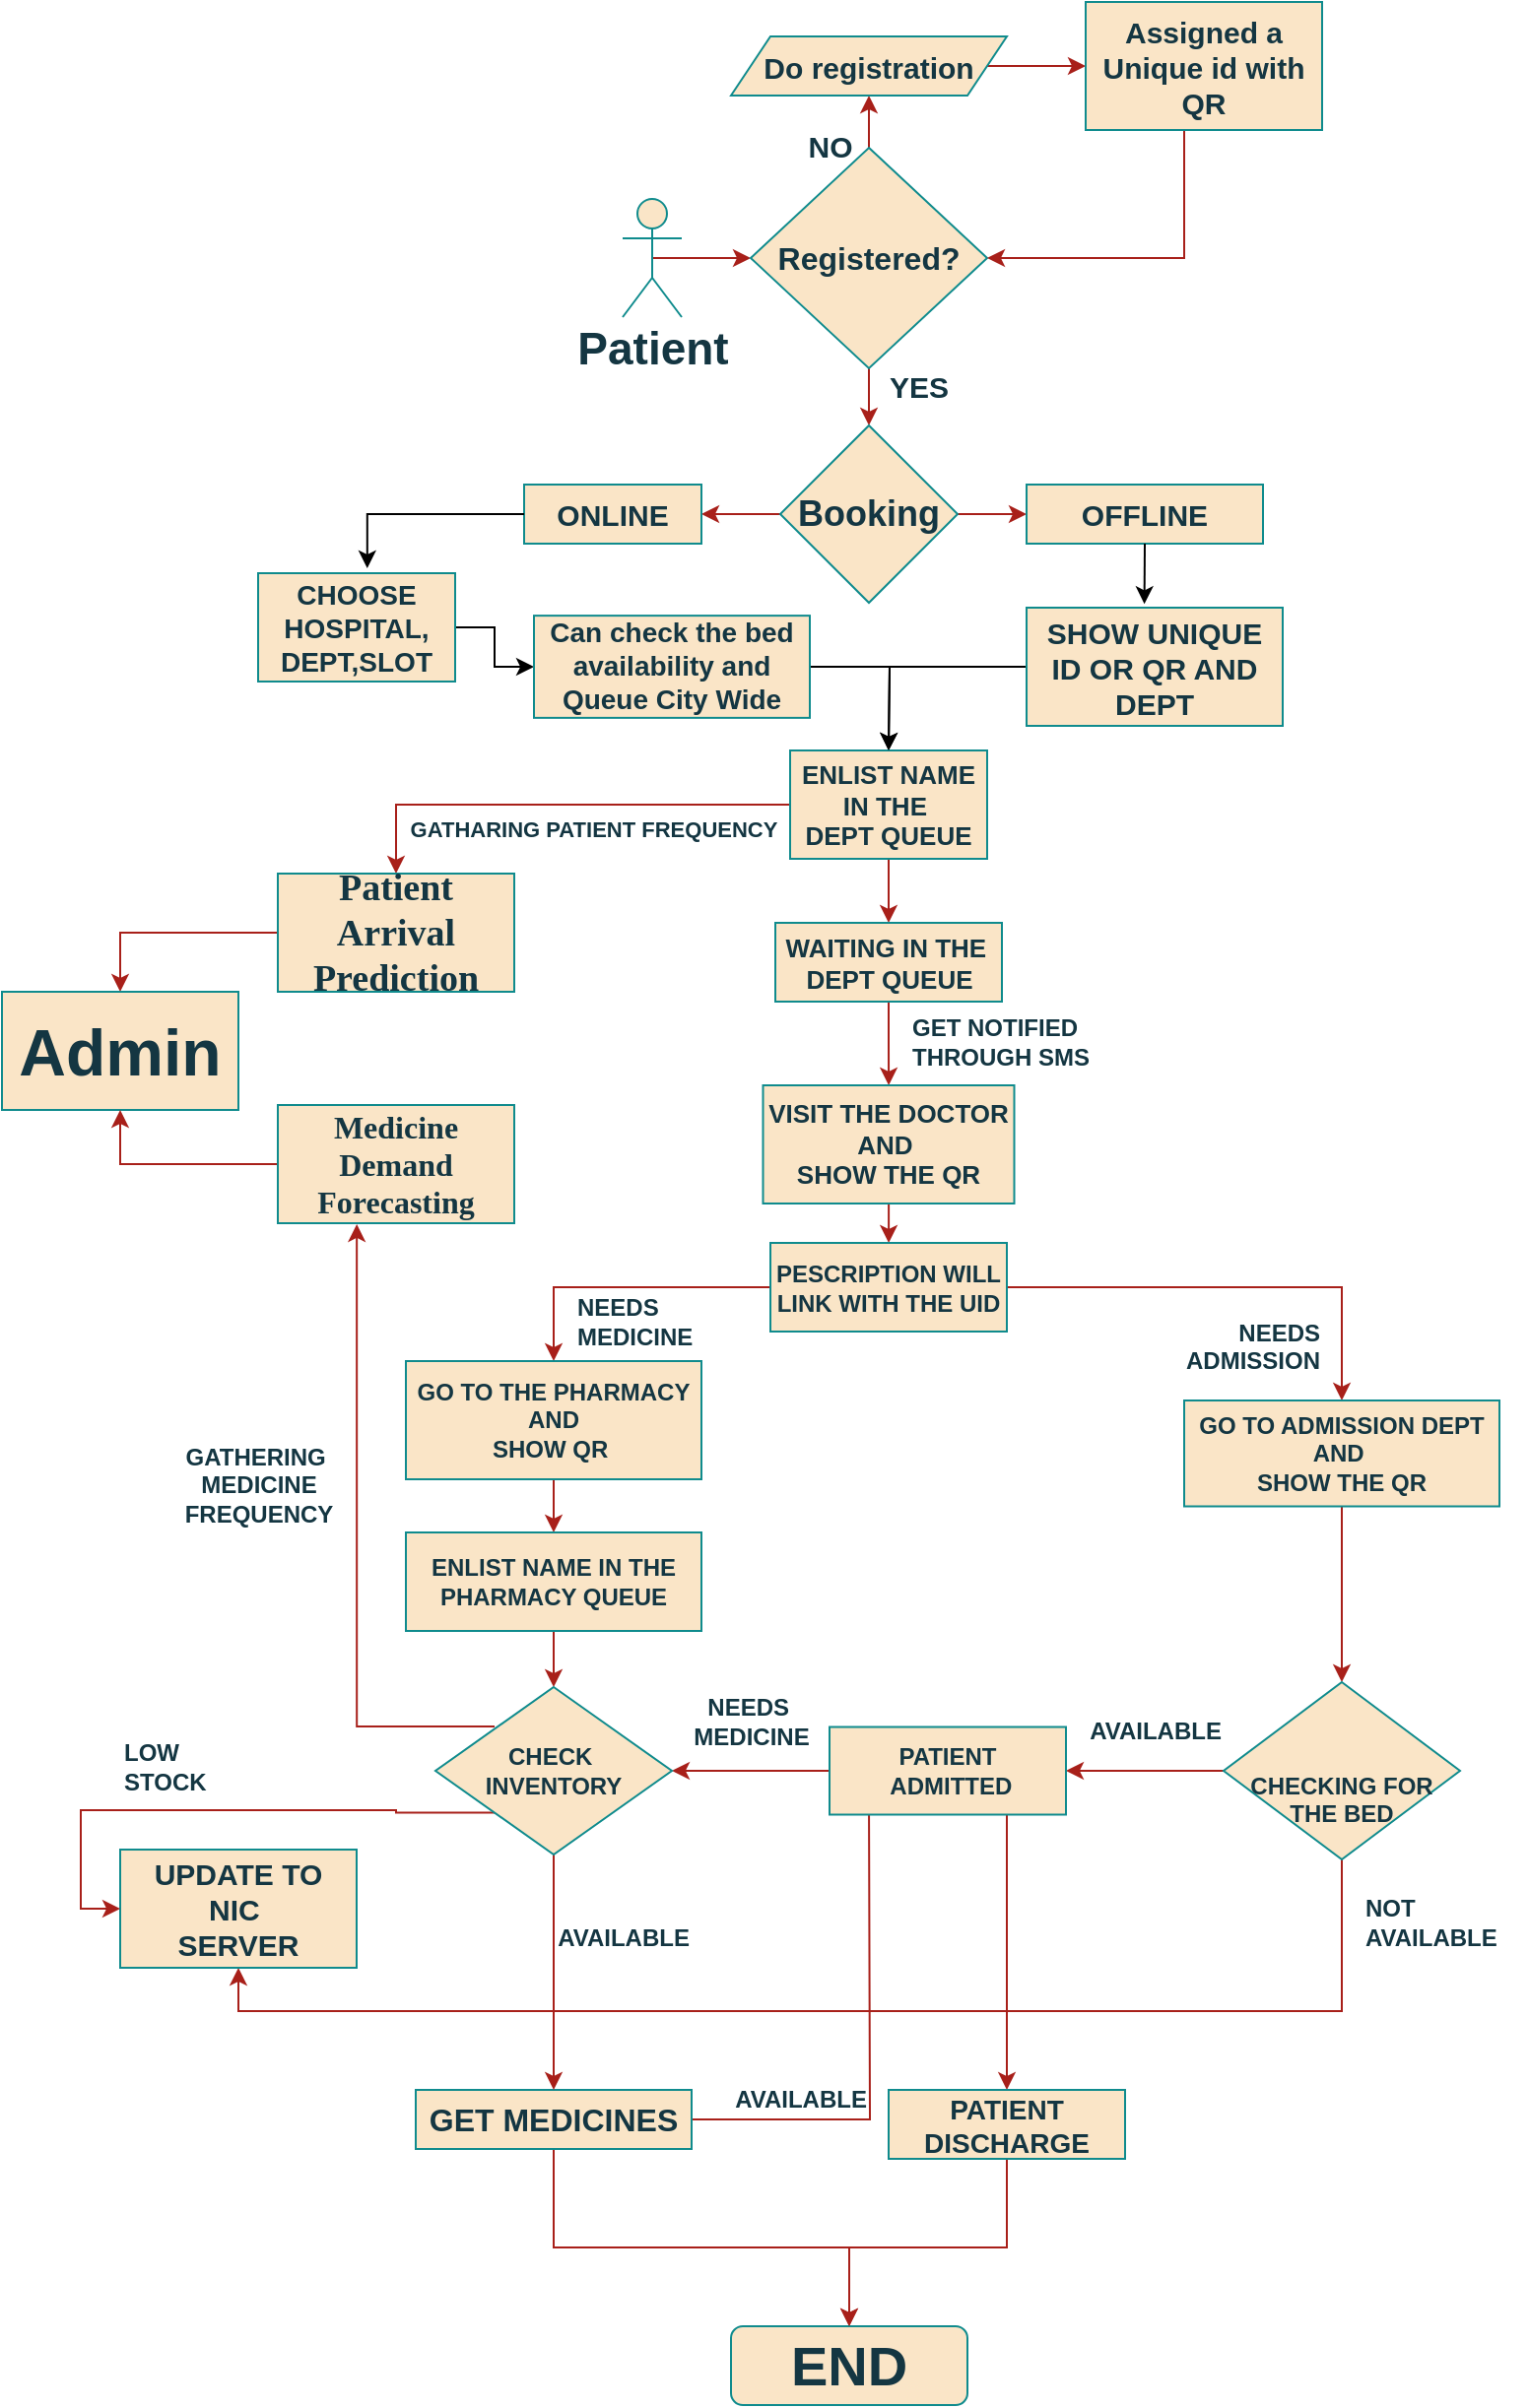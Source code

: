 <mxfile version="24.7.12">
  <diagram id="C5RBs43oDa-KdzZeNtuy" name="Page-1">
    <mxGraphModel dx="3583" dy="1491" grid="1" gridSize="12" guides="1" tooltips="1" connect="1" arrows="1" fold="1" page="1" pageScale="1" pageWidth="583" pageHeight="827" math="0" shadow="0">
      <root>
        <mxCell id="WIyWlLk6GJQsqaUBKTNV-0" />
        <mxCell id="WIyWlLk6GJQsqaUBKTNV-1" parent="WIyWlLk6GJQsqaUBKTNV-0" />
        <mxCell id="XhwqadWrKfWZdFmPDG82-97" style="edgeStyle=orthogonalEdgeStyle;rounded=0;orthogonalLoop=1;jettySize=auto;html=1;exitX=0.5;exitY=0.5;exitDx=0;exitDy=0;exitPerimeter=0;entryX=0;entryY=0.5;entryDx=0;entryDy=0;labelBackgroundColor=none;strokeColor=#A8201A;fontColor=default;fontStyle=1;fontSize=15;verticalAlign=middle;labelBorderColor=none;" parent="WIyWlLk6GJQsqaUBKTNV-1" source="XhwqadWrKfWZdFmPDG82-0" target="XhwqadWrKfWZdFmPDG82-1" edge="1">
          <mxGeometry relative="1" as="geometry" />
        </mxCell>
        <mxCell id="XhwqadWrKfWZdFmPDG82-0" value="&lt;font style=&quot;font-size: 23px;&quot;&gt;Patient&lt;/font&gt;&lt;div style=&quot;font-size: 23px;&quot;&gt;&lt;br style=&quot;&quot;&gt;&lt;/div&gt;" style="shape=umlActor;verticalLabelPosition=bottom;verticalAlign=middle;html=1;outlineConnect=0;labelBackgroundColor=none;fillColor=#FAE5C7;strokeColor=#0F8B8D;fontColor=#143642;fontStyle=1;fontSize=15;labelBorderColor=none;" parent="WIyWlLk6GJQsqaUBKTNV-1" vertex="1">
          <mxGeometry x="275" y="100" width="30" height="60" as="geometry" />
        </mxCell>
        <mxCell id="XhwqadWrKfWZdFmPDG82-4" value="" style="edgeStyle=orthogonalEdgeStyle;rounded=0;orthogonalLoop=1;jettySize=auto;html=1;labelBackgroundColor=none;strokeColor=#A8201A;fontColor=default;fontStyle=1;fontSize=15;verticalAlign=middle;labelBorderColor=none;" parent="WIyWlLk6GJQsqaUBKTNV-1" source="XhwqadWrKfWZdFmPDG82-1" target="XhwqadWrKfWZdFmPDG82-3" edge="1">
          <mxGeometry relative="1" as="geometry" />
        </mxCell>
        <mxCell id="XhwqadWrKfWZdFmPDG82-13" value="" style="edgeStyle=orthogonalEdgeStyle;rounded=0;orthogonalLoop=1;jettySize=auto;html=1;labelBackgroundColor=none;strokeColor=#A8201A;fontColor=default;fontStyle=1;fontSize=15;verticalAlign=middle;labelBorderColor=none;" parent="WIyWlLk6GJQsqaUBKTNV-1" source="XhwqadWrKfWZdFmPDG82-1" target="XhwqadWrKfWZdFmPDG82-12" edge="1">
          <mxGeometry relative="1" as="geometry" />
        </mxCell>
        <mxCell id="XhwqadWrKfWZdFmPDG82-1" value="&lt;div style=&quot;font-size: 16px;&quot;&gt;&lt;span style=&quot;background-color: initial;&quot;&gt;Registered?&lt;/span&gt;&lt;br&gt;&lt;/div&gt;" style="rhombus;whiteSpace=wrap;html=1;verticalAlign=middle;labelBackgroundColor=none;fillColor=#FAE5C7;strokeColor=#0F8B8D;fontColor=#143642;fontStyle=1;fontSize=16;labelBorderColor=none;" parent="WIyWlLk6GJQsqaUBKTNV-1" vertex="1">
          <mxGeometry x="340" y="74" width="120" height="112" as="geometry" />
        </mxCell>
        <mxCell id="XhwqadWrKfWZdFmPDG82-7" value="" style="edgeStyle=orthogonalEdgeStyle;rounded=0;orthogonalLoop=1;jettySize=auto;html=1;labelBackgroundColor=none;strokeColor=#A8201A;fontColor=default;fontStyle=1;fontSize=15;verticalAlign=middle;labelBorderColor=none;" parent="WIyWlLk6GJQsqaUBKTNV-1" source="XhwqadWrKfWZdFmPDG82-3" target="XhwqadWrKfWZdFmPDG82-6" edge="1">
          <mxGeometry relative="1" as="geometry" />
        </mxCell>
        <mxCell id="XhwqadWrKfWZdFmPDG82-3" value="&lt;font style=&quot;font-size: 15px;&quot;&gt;Do registration&lt;/font&gt;" style="shape=parallelogram;perimeter=parallelogramPerimeter;whiteSpace=wrap;html=1;fixedSize=1;verticalAlign=middle;labelBackgroundColor=none;fillColor=#FAE5C7;strokeColor=#0F8B8D;fontColor=#143642;fontStyle=1;fontSize=15;labelBorderColor=none;" parent="WIyWlLk6GJQsqaUBKTNV-1" vertex="1">
          <mxGeometry x="330" y="17.5" width="140" height="30" as="geometry" />
        </mxCell>
        <mxCell id="XhwqadWrKfWZdFmPDG82-8" style="edgeStyle=orthogonalEdgeStyle;rounded=0;orthogonalLoop=1;jettySize=auto;html=1;entryX=1;entryY=0.5;entryDx=0;entryDy=0;labelBackgroundColor=none;strokeColor=#A8201A;fontColor=default;fontStyle=1;fontSize=15;verticalAlign=middle;labelBorderColor=none;" parent="WIyWlLk6GJQsqaUBKTNV-1" source="XhwqadWrKfWZdFmPDG82-6" target="XhwqadWrKfWZdFmPDG82-1" edge="1">
          <mxGeometry relative="1" as="geometry">
            <Array as="points">
              <mxPoint x="560" y="130" />
            </Array>
          </mxGeometry>
        </mxCell>
        <mxCell id="XhwqadWrKfWZdFmPDG82-6" value="Assigned a Unique id with QR" style="whiteSpace=wrap;html=1;verticalAlign=middle;labelBackgroundColor=none;fillColor=#FAE5C7;strokeColor=#0F8B8D;fontColor=#143642;fontStyle=1;fontSize=15;labelBorderColor=none;" parent="WIyWlLk6GJQsqaUBKTNV-1" vertex="1">
          <mxGeometry x="510" width="120" height="65" as="geometry" />
        </mxCell>
        <mxCell id="XhwqadWrKfWZdFmPDG82-19" value="" style="edgeStyle=orthogonalEdgeStyle;rounded=0;orthogonalLoop=1;jettySize=auto;html=1;labelBackgroundColor=none;strokeColor=#A8201A;fontColor=default;fontStyle=1;fontSize=15;verticalAlign=middle;labelBorderColor=none;" parent="WIyWlLk6GJQsqaUBKTNV-1" source="XhwqadWrKfWZdFmPDG82-12" target="XhwqadWrKfWZdFmPDG82-18" edge="1">
          <mxGeometry relative="1" as="geometry" />
        </mxCell>
        <mxCell id="XhwqadWrKfWZdFmPDG82-21" value="" style="edgeStyle=orthogonalEdgeStyle;rounded=0;orthogonalLoop=1;jettySize=auto;html=1;labelBackgroundColor=none;strokeColor=#A8201A;fontColor=default;fontStyle=1;fontSize=15;verticalAlign=middle;labelBorderColor=none;" parent="WIyWlLk6GJQsqaUBKTNV-1" source="XhwqadWrKfWZdFmPDG82-12" target="XhwqadWrKfWZdFmPDG82-20" edge="1">
          <mxGeometry relative="1" as="geometry" />
        </mxCell>
        <mxCell id="XhwqadWrKfWZdFmPDG82-12" value="&lt;div style=&quot;&quot;&gt;&lt;span style=&quot;background-color: initial;&quot;&gt;&lt;font style=&quot;font-size: 18px;&quot;&gt;Booking&lt;/font&gt;&lt;/span&gt;&lt;br&gt;&lt;/div&gt;" style="rhombus;whiteSpace=wrap;html=1;verticalAlign=middle;labelBackgroundColor=none;fillColor=#FAE5C7;strokeColor=#0F8B8D;fontColor=#143642;fontStyle=1;fontSize=14;labelBorderColor=none;" parent="WIyWlLk6GJQsqaUBKTNV-1" vertex="1">
          <mxGeometry x="355" y="215" width="90" height="90" as="geometry" />
        </mxCell>
        <mxCell id="XhwqadWrKfWZdFmPDG82-15" value="NO" style="text;html=1;align=center;verticalAlign=middle;resizable=0;points=[];autosize=1;strokeColor=none;fillColor=none;labelBackgroundColor=none;fontColor=#143642;fontStyle=1;fontSize=15;labelBorderColor=none;" parent="WIyWlLk6GJQsqaUBKTNV-1" vertex="1">
          <mxGeometry x="356" y="55" width="48" height="36" as="geometry" />
        </mxCell>
        <mxCell id="XhwqadWrKfWZdFmPDG82-17" value="YES" style="text;html=1;align=center;verticalAlign=middle;resizable=0;points=[];autosize=1;strokeColor=none;fillColor=none;labelBackgroundColor=none;fontColor=#143642;fontStyle=1;fontSize=15;labelBorderColor=none;" parent="WIyWlLk6GJQsqaUBKTNV-1" vertex="1">
          <mxGeometry x="395" y="177" width="60" height="36" as="geometry" />
        </mxCell>
        <mxCell id="XhwqadWrKfWZdFmPDG82-18" value="ONLINE" style="whiteSpace=wrap;html=1;verticalAlign=middle;labelBackgroundColor=none;fillColor=#FAE5C7;strokeColor=#0F8B8D;fontColor=#143642;fontStyle=1;fontSize=15;labelBorderColor=none;" parent="WIyWlLk6GJQsqaUBKTNV-1" vertex="1">
          <mxGeometry x="225" y="245" width="90" height="30" as="geometry" />
        </mxCell>
        <mxCell id="XhwqadWrKfWZdFmPDG82-20" value="OFFLINE" style="whiteSpace=wrap;html=1;verticalAlign=middle;labelBackgroundColor=none;fillColor=#FAE5C7;strokeColor=#0F8B8D;fontColor=#143642;fontStyle=1;fontSize=15;labelBorderColor=none;" parent="WIyWlLk6GJQsqaUBKTNV-1" vertex="1">
          <mxGeometry x="480" y="245" width="120" height="30" as="geometry" />
        </mxCell>
        <mxCell id="FFGwIipXQhgOczDUmjJV-4" value="" style="edgeStyle=orthogonalEdgeStyle;rounded=0;orthogonalLoop=1;jettySize=auto;html=1;fontStyle=1;verticalAlign=middle;labelBorderColor=none;" edge="1" parent="WIyWlLk6GJQsqaUBKTNV-1" source="XhwqadWrKfWZdFmPDG82-30" target="FFGwIipXQhgOczDUmjJV-3">
          <mxGeometry relative="1" as="geometry" />
        </mxCell>
        <mxCell id="XhwqadWrKfWZdFmPDG82-30" value="CHOOSE HOSPITAL, DEPT,SLOT" style="whiteSpace=wrap;html=1;verticalAlign=middle;labelBackgroundColor=none;fillColor=#FAE5C7;strokeColor=#0F8B8D;fontColor=#143642;fontStyle=1;fontSize=14;labelBorderColor=none;" parent="WIyWlLk6GJQsqaUBKTNV-1" vertex="1">
          <mxGeometry x="90" y="290" width="100" height="55" as="geometry" />
        </mxCell>
        <mxCell id="FFGwIipXQhgOczDUmjJV-0" style="edgeStyle=orthogonalEdgeStyle;rounded=0;orthogonalLoop=1;jettySize=auto;html=1;exitX=0;exitY=0.5;exitDx=0;exitDy=0;fontStyle=1;verticalAlign=middle;labelBorderColor=none;" edge="1" parent="WIyWlLk6GJQsqaUBKTNV-1" source="XhwqadWrKfWZdFmPDG82-32">
          <mxGeometry relative="1" as="geometry">
            <mxPoint x="410.0" y="380" as="targetPoint" />
          </mxGeometry>
        </mxCell>
        <mxCell id="XhwqadWrKfWZdFmPDG82-32" value="&lt;span&gt;&lt;font style=&quot;font-size: 15px;&quot;&gt;SHOW UNIQUE ID OR QR AND DEPT&lt;/font&gt;&lt;/span&gt;" style="whiteSpace=wrap;html=1;verticalAlign=middle;labelBackgroundColor=none;fillColor=#FAE5C7;strokeColor=#0F8B8D;fontColor=#143642;fontStyle=1;labelBorderColor=none;" parent="WIyWlLk6GJQsqaUBKTNV-1" vertex="1">
          <mxGeometry x="480" y="307.5" width="130" height="60" as="geometry" />
        </mxCell>
        <mxCell id="XhwqadWrKfWZdFmPDG82-42" value="" style="edgeStyle=orthogonalEdgeStyle;rounded=0;orthogonalLoop=1;jettySize=auto;html=1;labelBackgroundColor=none;strokeColor=#A8201A;fontColor=default;fontStyle=1;verticalAlign=middle;labelBorderColor=none;" parent="WIyWlLk6GJQsqaUBKTNV-1" source="XhwqadWrKfWZdFmPDG82-37" target="XhwqadWrKfWZdFmPDG82-41" edge="1">
          <mxGeometry relative="1" as="geometry" />
        </mxCell>
        <mxCell id="XhwqadWrKfWZdFmPDG82-90" style="edgeStyle=orthogonalEdgeStyle;rounded=0;orthogonalLoop=1;jettySize=auto;html=1;exitX=0;exitY=0.5;exitDx=0;exitDy=0;entryX=0.5;entryY=0;entryDx=0;entryDy=0;labelBackgroundColor=none;strokeColor=#A8201A;fontColor=default;fontStyle=1;verticalAlign=middle;labelBorderColor=none;" parent="WIyWlLk6GJQsqaUBKTNV-1" source="XhwqadWrKfWZdFmPDG82-37" target="XhwqadWrKfWZdFmPDG82-89" edge="1">
          <mxGeometry relative="1" as="geometry" />
        </mxCell>
        <mxCell id="XhwqadWrKfWZdFmPDG82-37" value="ENLIST NAME&lt;div style=&quot;font-size: 13px;&quot;&gt;IN THE&amp;nbsp;&lt;/div&gt;&lt;div style=&quot;font-size: 13px;&quot;&gt;DEPT QUEUE&lt;/div&gt;" style="whiteSpace=wrap;html=1;verticalAlign=middle;labelBackgroundColor=none;fillColor=#FAE5C7;strokeColor=#0F8B8D;fontColor=#143642;fontStyle=1;fontSize=13;labelBorderColor=none;" parent="WIyWlLk6GJQsqaUBKTNV-1" vertex="1">
          <mxGeometry x="360" y="380" width="100" height="55" as="geometry" />
        </mxCell>
        <mxCell id="XhwqadWrKfWZdFmPDG82-44" value="" style="edgeStyle=orthogonalEdgeStyle;rounded=0;orthogonalLoop=1;jettySize=auto;html=1;labelBackgroundColor=none;strokeColor=#A8201A;fontColor=default;fontStyle=1;verticalAlign=middle;labelBorderColor=none;" parent="WIyWlLk6GJQsqaUBKTNV-1" source="XhwqadWrKfWZdFmPDG82-41" target="XhwqadWrKfWZdFmPDG82-43" edge="1">
          <mxGeometry relative="1" as="geometry" />
        </mxCell>
        <mxCell id="XhwqadWrKfWZdFmPDG82-41" value="WAITING IN THE&amp;nbsp;&lt;br style=&quot;font-size: 13px;&quot;&gt;DEPT QUEUE" style="whiteSpace=wrap;html=1;verticalAlign=middle;labelBackgroundColor=none;fillColor=#FAE5C7;strokeColor=#0F8B8D;fontColor=#143642;fontStyle=1;fontSize=13;labelBorderColor=none;" parent="WIyWlLk6GJQsqaUBKTNV-1" vertex="1">
          <mxGeometry x="352.5" y="467.5" width="115" height="40" as="geometry" />
        </mxCell>
        <mxCell id="XhwqadWrKfWZdFmPDG82-47" value="" style="edgeStyle=orthogonalEdgeStyle;rounded=0;orthogonalLoop=1;jettySize=auto;html=1;labelBackgroundColor=none;strokeColor=#A8201A;fontColor=default;fontStyle=1;verticalAlign=middle;labelBorderColor=none;" parent="WIyWlLk6GJQsqaUBKTNV-1" source="XhwqadWrKfWZdFmPDG82-43" target="XhwqadWrKfWZdFmPDG82-46" edge="1">
          <mxGeometry relative="1" as="geometry" />
        </mxCell>
        <mxCell id="XhwqadWrKfWZdFmPDG82-43" value="VISIT THE DOCTOR AND&amp;nbsp;&lt;div style=&quot;font-size: 13px;&quot;&gt;SHOW THE QR&lt;/div&gt;" style="whiteSpace=wrap;html=1;verticalAlign=middle;labelBackgroundColor=none;fillColor=#FAE5C7;strokeColor=#0F8B8D;fontColor=#143642;fontStyle=1;fontSize=13;labelBorderColor=none;" parent="WIyWlLk6GJQsqaUBKTNV-1" vertex="1">
          <mxGeometry x="346.25" y="550" width="127.5" height="60" as="geometry" />
        </mxCell>
        <mxCell id="XhwqadWrKfWZdFmPDG82-45" value="&lt;font style=&quot;font-size: 12px;&quot;&gt;GET NOTIFIED&lt;br style=&quot;font-size: 12px;&quot;&gt;THROUGH SMS&amp;nbsp;&lt;/font&gt;" style="text;html=1;align=left;verticalAlign=middle;resizable=0;points=[];autosize=1;strokeColor=none;fillColor=none;labelBackgroundColor=none;fontColor=#143642;fontStyle=1;fontSize=12;labelBorderColor=none;" parent="WIyWlLk6GJQsqaUBKTNV-1" vertex="1">
          <mxGeometry x="420" y="503.5" width="120" height="48" as="geometry" />
        </mxCell>
        <mxCell id="XhwqadWrKfWZdFmPDG82-49" value="" style="edgeStyle=orthogonalEdgeStyle;rounded=0;orthogonalLoop=1;jettySize=auto;html=1;labelBackgroundColor=none;strokeColor=#A8201A;fontColor=default;fontStyle=1;verticalAlign=middle;labelBorderColor=none;" parent="WIyWlLk6GJQsqaUBKTNV-1" source="XhwqadWrKfWZdFmPDG82-46" target="XhwqadWrKfWZdFmPDG82-48" edge="1">
          <mxGeometry relative="1" as="geometry" />
        </mxCell>
        <mxCell id="XhwqadWrKfWZdFmPDG82-51" value="" style="edgeStyle=orthogonalEdgeStyle;rounded=0;orthogonalLoop=1;jettySize=auto;html=1;labelBackgroundColor=none;strokeColor=#A8201A;fontColor=default;fontStyle=1;verticalAlign=middle;labelBorderColor=none;" parent="WIyWlLk6GJQsqaUBKTNV-1" source="XhwqadWrKfWZdFmPDG82-46" target="XhwqadWrKfWZdFmPDG82-50" edge="1">
          <mxGeometry relative="1" as="geometry" />
        </mxCell>
        <mxCell id="XhwqadWrKfWZdFmPDG82-46" value="&lt;span style=&quot;font-size: 12px;&quot;&gt;PESCRIPTION WILL LINK WITH THE UID&lt;/span&gt;" style="whiteSpace=wrap;html=1;verticalAlign=middle;labelBackgroundColor=none;fillColor=#FAE5C7;strokeColor=#0F8B8D;fontColor=#143642;fontSize=12;fontStyle=1;labelBorderColor=none;" parent="WIyWlLk6GJQsqaUBKTNV-1" vertex="1">
          <mxGeometry x="350" y="630" width="120" height="45" as="geometry" />
        </mxCell>
        <mxCell id="XhwqadWrKfWZdFmPDG82-62" style="edgeStyle=orthogonalEdgeStyle;rounded=0;orthogonalLoop=1;jettySize=auto;html=1;exitX=0.5;exitY=1;exitDx=0;exitDy=0;entryX=0.5;entryY=0;entryDx=0;entryDy=0;labelBackgroundColor=none;strokeColor=#A8201A;fontColor=default;fontStyle=1;verticalAlign=middle;labelBorderColor=none;" parent="WIyWlLk6GJQsqaUBKTNV-1" source="XhwqadWrKfWZdFmPDG82-48" target="XhwqadWrKfWZdFmPDG82-61" edge="1">
          <mxGeometry relative="1" as="geometry" />
        </mxCell>
        <mxCell id="XhwqadWrKfWZdFmPDG82-48" value="GO TO THE PHARMACY&lt;div&gt;&amp;nbsp;AND&amp;nbsp;&lt;/div&gt;&lt;div&gt;SHOW QR&amp;nbsp;&lt;/div&gt;" style="whiteSpace=wrap;html=1;verticalAlign=middle;labelBackgroundColor=none;fillColor=#FAE5C7;strokeColor=#0F8B8D;fontColor=#143642;fontStyle=1;labelBorderColor=none;" parent="WIyWlLk6GJQsqaUBKTNV-1" vertex="1">
          <mxGeometry x="165" y="690" width="150" height="60" as="geometry" />
        </mxCell>
        <mxCell id="XhwqadWrKfWZdFmPDG82-67" value="" style="edgeStyle=orthogonalEdgeStyle;rounded=0;orthogonalLoop=1;jettySize=auto;html=1;labelBackgroundColor=none;strokeColor=#A8201A;fontColor=default;fontStyle=1;verticalAlign=middle;labelBorderColor=none;" parent="WIyWlLk6GJQsqaUBKTNV-1" source="XhwqadWrKfWZdFmPDG82-50" target="XhwqadWrKfWZdFmPDG82-66" edge="1">
          <mxGeometry relative="1" as="geometry" />
        </mxCell>
        <mxCell id="XhwqadWrKfWZdFmPDG82-50" value="GO TO ADMISSION DEPT AND&amp;nbsp;&lt;div&gt;SHOW THE QR&lt;/div&gt;" style="whiteSpace=wrap;html=1;verticalAlign=middle;labelBackgroundColor=none;fillColor=#FAE5C7;strokeColor=#0F8B8D;fontColor=#143642;fontStyle=1;labelBorderColor=none;" parent="WIyWlLk6GJQsqaUBKTNV-1" vertex="1">
          <mxGeometry x="560" y="710" width="160" height="53.75" as="geometry" />
        </mxCell>
        <mxCell id="XhwqadWrKfWZdFmPDG82-52" value="NEEDS&lt;div&gt;ADMISSION&lt;div&gt;&lt;br&gt;&lt;/div&gt;&lt;/div&gt;" style="text;html=1;align=right;verticalAlign=middle;resizable=0;points=[];autosize=1;strokeColor=none;fillColor=none;labelBackgroundColor=none;fontColor=#143642;fontStyle=1;labelBorderColor=none;" parent="WIyWlLk6GJQsqaUBKTNV-1" vertex="1">
          <mxGeometry x="534" y="660" width="96" height="60" as="geometry" />
        </mxCell>
        <mxCell id="XhwqadWrKfWZdFmPDG82-53" value="NEEDS&amp;nbsp;&lt;div&gt;&lt;span style=&quot;background-color: initial;&quot;&gt;MEDICINE&lt;/span&gt;&lt;/div&gt;" style="text;html=1;align=left;verticalAlign=middle;resizable=0;points=[];autosize=1;strokeColor=none;fillColor=none;labelBackgroundColor=none;fontColor=#143642;fontStyle=1;labelBorderColor=none;" parent="WIyWlLk6GJQsqaUBKTNV-1" vertex="1">
          <mxGeometry x="250" y="646" width="84" height="48" as="geometry" />
        </mxCell>
        <mxCell id="XhwqadWrKfWZdFmPDG82-111" style="edgeStyle=orthogonalEdgeStyle;rounded=0;orthogonalLoop=1;jettySize=auto;html=1;exitX=0.5;exitY=1;exitDx=0;exitDy=0;entryX=0.5;entryY=0;entryDx=0;entryDy=0;labelBackgroundColor=none;strokeColor=#A8201A;fontColor=default;fontStyle=1;verticalAlign=middle;labelBorderColor=none;" parent="WIyWlLk6GJQsqaUBKTNV-1" source="XhwqadWrKfWZdFmPDG82-54" target="XhwqadWrKfWZdFmPDG82-110" edge="1">
          <mxGeometry relative="1" as="geometry">
            <Array as="points">
              <mxPoint x="240" y="1140" />
              <mxPoint x="390" y="1140" />
            </Array>
          </mxGeometry>
        </mxCell>
        <mxCell id="XhwqadWrKfWZdFmPDG82-113" style="edgeStyle=orthogonalEdgeStyle;rounded=0;orthogonalLoop=1;jettySize=auto;html=1;exitX=1;exitY=0.5;exitDx=0;exitDy=0;labelBackgroundColor=none;strokeColor=#A8201A;fontColor=default;fontStyle=1;verticalAlign=middle;labelBorderColor=none;" parent="WIyWlLk6GJQsqaUBKTNV-1" source="XhwqadWrKfWZdFmPDG82-54" edge="1">
          <mxGeometry relative="1" as="geometry">
            <mxPoint x="400" y="910" as="targetPoint" />
          </mxGeometry>
        </mxCell>
        <mxCell id="XhwqadWrKfWZdFmPDG82-54" value="&lt;font style=&quot;font-size: 16px;&quot;&gt;GET MEDICINES&lt;/font&gt;" style="whiteSpace=wrap;html=1;verticalAlign=middle;labelBackgroundColor=none;fillColor=#FAE5C7;strokeColor=#0F8B8D;fontColor=#143642;fontStyle=1;labelBorderColor=none;" parent="WIyWlLk6GJQsqaUBKTNV-1" vertex="1">
          <mxGeometry x="170" y="1060" width="140" height="30" as="geometry" />
        </mxCell>
        <mxCell id="XhwqadWrKfWZdFmPDG82-83" value="" style="edgeStyle=orthogonalEdgeStyle;rounded=0;orthogonalLoop=1;jettySize=auto;html=1;labelBackgroundColor=none;strokeColor=#A8201A;fontColor=default;fontStyle=1;verticalAlign=middle;labelBorderColor=none;" parent="WIyWlLk6GJQsqaUBKTNV-1" source="XhwqadWrKfWZdFmPDG82-61" target="XhwqadWrKfWZdFmPDG82-82" edge="1">
          <mxGeometry relative="1" as="geometry" />
        </mxCell>
        <mxCell id="XhwqadWrKfWZdFmPDG82-61" value="ENLIST NAME IN THE PHARMACY QUEUE" style="rounded=0;whiteSpace=wrap;html=1;labelBackgroundColor=none;fillColor=#FAE5C7;strokeColor=#0F8B8D;fontColor=#143642;fontStyle=1;verticalAlign=middle;labelBorderColor=none;" parent="WIyWlLk6GJQsqaUBKTNV-1" vertex="1">
          <mxGeometry x="165" y="777" width="150" height="50" as="geometry" />
        </mxCell>
        <mxCell id="XhwqadWrKfWZdFmPDG82-79" value="" style="edgeStyle=orthogonalEdgeStyle;rounded=0;orthogonalLoop=1;jettySize=auto;html=1;labelBackgroundColor=none;strokeColor=#A8201A;fontColor=default;fontStyle=1;verticalAlign=middle;labelBorderColor=none;" parent="WIyWlLk6GJQsqaUBKTNV-1" source="XhwqadWrKfWZdFmPDG82-66" target="XhwqadWrKfWZdFmPDG82-78" edge="1">
          <mxGeometry relative="1" as="geometry">
            <Array as="points">
              <mxPoint x="640" y="1020" />
            </Array>
          </mxGeometry>
        </mxCell>
        <mxCell id="XhwqadWrKfWZdFmPDG82-106" style="edgeStyle=orthogonalEdgeStyle;rounded=0;orthogonalLoop=1;jettySize=auto;html=1;exitX=0;exitY=0.5;exitDx=0;exitDy=0;entryX=1;entryY=0.5;entryDx=0;entryDy=0;labelBackgroundColor=none;strokeColor=#A8201A;fontColor=default;fontStyle=1;verticalAlign=middle;labelBorderColor=none;" parent="WIyWlLk6GJQsqaUBKTNV-1" source="XhwqadWrKfWZdFmPDG82-66" target="XhwqadWrKfWZdFmPDG82-68" edge="1">
          <mxGeometry relative="1" as="geometry" />
        </mxCell>
        <mxCell id="XhwqadWrKfWZdFmPDG82-66" value="&lt;div&gt;&lt;br&gt;&lt;/div&gt;&lt;div&gt;&lt;br&gt;&lt;/div&gt;&lt;div&gt;CHECKING FOR THE BED&lt;/div&gt;" style="rhombus;whiteSpace=wrap;html=1;verticalAlign=middle;labelBackgroundColor=none;fillColor=#FAE5C7;strokeColor=#0F8B8D;fontColor=#143642;fontStyle=1;labelBorderColor=none;" parent="WIyWlLk6GJQsqaUBKTNV-1" vertex="1">
          <mxGeometry x="580" y="852.99" width="120" height="90.01" as="geometry" />
        </mxCell>
        <mxCell id="XhwqadWrKfWZdFmPDG82-108" style="edgeStyle=orthogonalEdgeStyle;rounded=0;orthogonalLoop=1;jettySize=auto;html=1;exitX=0;exitY=0.5;exitDx=0;exitDy=0;entryX=1;entryY=0.5;entryDx=0;entryDy=0;labelBackgroundColor=none;strokeColor=#A8201A;fontColor=default;fontStyle=1;verticalAlign=middle;labelBorderColor=none;" parent="WIyWlLk6GJQsqaUBKTNV-1" source="XhwqadWrKfWZdFmPDG82-68" target="XhwqadWrKfWZdFmPDG82-82" edge="1">
          <mxGeometry relative="1" as="geometry" />
        </mxCell>
        <mxCell id="XhwqadWrKfWZdFmPDG82-118" style="edgeStyle=orthogonalEdgeStyle;rounded=0;orthogonalLoop=1;jettySize=auto;html=1;exitX=0.75;exitY=1;exitDx=0;exitDy=0;entryX=0.5;entryY=0;entryDx=0;entryDy=0;labelBackgroundColor=none;strokeColor=#A8201A;fontColor=default;fontStyle=1;verticalAlign=middle;labelBorderColor=none;" parent="WIyWlLk6GJQsqaUBKTNV-1" source="XhwqadWrKfWZdFmPDG82-68" target="XhwqadWrKfWZdFmPDG82-116" edge="1">
          <mxGeometry relative="1" as="geometry" />
        </mxCell>
        <mxCell id="XhwqadWrKfWZdFmPDG82-68" value="PATIENT&lt;div&gt;&amp;nbsp;ADMITTED&lt;/div&gt;" style="whiteSpace=wrap;html=1;verticalAlign=middle;labelBackgroundColor=none;fillColor=#FAE5C7;strokeColor=#0F8B8D;fontColor=#143642;fontStyle=1;labelBorderColor=none;" parent="WIyWlLk6GJQsqaUBKTNV-1" vertex="1">
          <mxGeometry x="380" y="875.76" width="120" height="44.49" as="geometry" />
        </mxCell>
        <mxCell id="XhwqadWrKfWZdFmPDG82-70" value="AVAILABLE" style="text;html=1;align=center;verticalAlign=middle;resizable=0;points=[];autosize=1;strokeColor=none;fillColor=none;labelBackgroundColor=none;fontColor=#143642;fontStyle=1;labelBorderColor=none;" parent="WIyWlLk6GJQsqaUBKTNV-1" vertex="1">
          <mxGeometry x="503" y="866" width="84" height="24" as="geometry" />
        </mxCell>
        <mxCell id="XhwqadWrKfWZdFmPDG82-78" value="UPDATE TO NIC&amp;nbsp;&lt;br style=&quot;font-size: 15px;&quot;&gt;SERVER" style="whiteSpace=wrap;html=1;verticalAlign=middle;labelBackgroundColor=none;fillColor=#FAE5C7;strokeColor=#0F8B8D;fontColor=#143642;fontStyle=1;fontSize=15;labelBorderColor=none;" parent="WIyWlLk6GJQsqaUBKTNV-1" vertex="1">
          <mxGeometry x="20" y="938.005" width="120" height="60" as="geometry" />
        </mxCell>
        <mxCell id="XhwqadWrKfWZdFmPDG82-84" style="edgeStyle=orthogonalEdgeStyle;rounded=0;orthogonalLoop=1;jettySize=auto;html=1;exitX=0.5;exitY=1;exitDx=0;exitDy=0;entryX=0.5;entryY=0;entryDx=0;entryDy=0;labelBackgroundColor=none;strokeColor=#A8201A;fontColor=default;fontStyle=1;verticalAlign=middle;labelBorderColor=none;" parent="WIyWlLk6GJQsqaUBKTNV-1" source="XhwqadWrKfWZdFmPDG82-82" target="XhwqadWrKfWZdFmPDG82-54" edge="1">
          <mxGeometry relative="1" as="geometry" />
        </mxCell>
        <mxCell id="XhwqadWrKfWZdFmPDG82-107" style="edgeStyle=orthogonalEdgeStyle;rounded=0;orthogonalLoop=1;jettySize=auto;html=1;exitX=1;exitY=1;exitDx=0;exitDy=0;entryX=0;entryY=0.5;entryDx=0;entryDy=0;labelBackgroundColor=none;strokeColor=#A8201A;fontColor=default;fontStyle=1;verticalAlign=middle;labelBorderColor=none;" parent="WIyWlLk6GJQsqaUBKTNV-1" source="XhwqadWrKfWZdFmPDG82-82" target="XhwqadWrKfWZdFmPDG82-78" edge="1">
          <mxGeometry relative="1" as="geometry" />
        </mxCell>
        <mxCell id="IDSk1D_cfIAQ-q88vp_4-5" style="edgeStyle=orthogonalEdgeStyle;rounded=0;orthogonalLoop=1;jettySize=auto;html=1;exitX=0;exitY=0;exitDx=0;exitDy=0;labelBackgroundColor=none;strokeColor=#A8201A;fontColor=default;entryX=0.334;entryY=1.008;entryDx=0;entryDy=0;entryPerimeter=0;fontStyle=1;verticalAlign=middle;labelBorderColor=none;" parent="WIyWlLk6GJQsqaUBKTNV-1" target="IDSk1D_cfIAQ-q88vp_4-4" edge="1">
          <mxGeometry relative="1" as="geometry">
            <Array as="points">
              <mxPoint x="140" y="876" />
            </Array>
            <mxPoint x="210" y="875.45" as="sourcePoint" />
            <mxPoint x="140" y="620" as="targetPoint" />
          </mxGeometry>
        </mxCell>
        <mxCell id="XhwqadWrKfWZdFmPDG82-82" value="CHECK&amp;nbsp;&lt;br&gt;INVENTORY" style="rhombus;whiteSpace=wrap;html=1;rounded=0;labelBackgroundColor=none;fillColor=#FAE5C7;strokeColor=#0F8B8D;fontColor=#143642;fontStyle=1;verticalAlign=middle;labelBorderColor=none;" parent="WIyWlLk6GJQsqaUBKTNV-1" vertex="1">
          <mxGeometry x="180" y="855.5" width="120" height="85" as="geometry" />
        </mxCell>
        <mxCell id="XhwqadWrKfWZdFmPDG82-86" value="AVAILABLE" style="text;html=1;align=center;verticalAlign=middle;resizable=0;points=[];autosize=1;strokeColor=none;fillColor=none;labelBackgroundColor=none;fontColor=#143642;fontStyle=1;labelBorderColor=none;" parent="WIyWlLk6GJQsqaUBKTNV-1" vertex="1">
          <mxGeometry x="233" y="971.01" width="84" height="24" as="geometry" />
        </mxCell>
        <mxCell id="XhwqadWrKfWZdFmPDG82-87" value="LOW&lt;br&gt;STOCK" style="text;html=1;align=left;verticalAlign=middle;resizable=0;points=[];autosize=1;strokeColor=none;fillColor=none;labelBackgroundColor=none;fontColor=#143642;fontStyle=1;labelBorderColor=none;" parent="WIyWlLk6GJQsqaUBKTNV-1" vertex="1">
          <mxGeometry x="20" y="871.5" width="72" height="48" as="geometry" />
        </mxCell>
        <mxCell id="XhwqadWrKfWZdFmPDG82-88" value="NOT&amp;nbsp;&lt;br&gt;AVAILABLE" style="text;html=1;align=left;verticalAlign=middle;resizable=0;points=[];autosize=1;strokeColor=none;fillColor=none;labelBackgroundColor=none;fontColor=#143642;fontStyle=1;labelBorderColor=none;" parent="WIyWlLk6GJQsqaUBKTNV-1" vertex="1">
          <mxGeometry x="650" y="951" width="84" height="48" as="geometry" />
        </mxCell>
        <mxCell id="IDSk1D_cfIAQ-q88vp_4-1" style="edgeStyle=orthogonalEdgeStyle;rounded=0;orthogonalLoop=1;jettySize=auto;html=1;exitX=0;exitY=0.5;exitDx=0;exitDy=0;entryX=0.5;entryY=0;entryDx=0;entryDy=0;labelBackgroundColor=none;strokeColor=#A8201A;fontColor=default;fontStyle=1;verticalAlign=middle;labelBorderColor=none;" parent="WIyWlLk6GJQsqaUBKTNV-1" source="XhwqadWrKfWZdFmPDG82-89" target="IDSk1D_cfIAQ-q88vp_4-0" edge="1">
          <mxGeometry relative="1" as="geometry" />
        </mxCell>
        <mxCell id="XhwqadWrKfWZdFmPDG82-89" value="&lt;span style=&quot;font-size: 19px; font-family: Calibri;&quot;&gt;Patient Arrival Prediction&lt;/span&gt;" style="rounded=0;whiteSpace=wrap;html=1;labelBackgroundColor=none;fillColor=#FAE5C7;strokeColor=#0F8B8D;fontColor=#143642;fontSize=19;fontStyle=1;verticalAlign=middle;labelBorderColor=none;" parent="WIyWlLk6GJQsqaUBKTNV-1" vertex="1">
          <mxGeometry x="100" y="442.5" width="120" height="60" as="geometry" />
        </mxCell>
        <mxCell id="XhwqadWrKfWZdFmPDG82-93" value="GATHARING&amp;nbsp;&lt;span style=&quot;background-color: initial; text-align: left; font-size: 11px;&quot;&gt;PATIENT&amp;nbsp;&lt;/span&gt;FREQUENCY" style="text;html=1;align=center;verticalAlign=middle;resizable=0;points=[];autosize=1;strokeColor=none;fillColor=none;labelBackgroundColor=none;fontColor=#143642;fontSize=11;fontStyle=1;labelBorderColor=none;" parent="WIyWlLk6GJQsqaUBKTNV-1" vertex="1">
          <mxGeometry x="152" y="408" width="216" height="24" as="geometry" />
        </mxCell>
        <mxCell id="XhwqadWrKfWZdFmPDG82-100" value="NEEDS&amp;nbsp;&lt;div&gt;MEDICINE&lt;/div&gt;" style="text;html=1;align=center;verticalAlign=middle;resizable=0;points=[];autosize=1;strokeColor=none;fillColor=none;labelBackgroundColor=none;fontColor=#143642;fontStyle=1;labelBorderColor=none;" parent="WIyWlLk6GJQsqaUBKTNV-1" vertex="1">
          <mxGeometry x="298" y="849" width="84" height="48" as="geometry" />
        </mxCell>
        <mxCell id="XhwqadWrKfWZdFmPDG82-110" value="&lt;font style=&quot;font-size: 28px;&quot;&gt;END&lt;/font&gt;" style="rounded=1;whiteSpace=wrap;html=1;labelBackgroundColor=none;fillColor=#FAE5C7;strokeColor=#0F8B8D;fontColor=#143642;fontStyle=1;verticalAlign=middle;labelBorderColor=none;" parent="WIyWlLk6GJQsqaUBKTNV-1" vertex="1">
          <mxGeometry x="330" y="1180" width="120" height="40" as="geometry" />
        </mxCell>
        <mxCell id="XhwqadWrKfWZdFmPDG82-112" value="AVAILABLE" style="text;html=1;align=center;verticalAlign=middle;resizable=0;points=[];autosize=1;strokeColor=none;fillColor=none;rotation=0;labelBackgroundColor=none;fontColor=#143642;fontStyle=1;labelBorderColor=none;" parent="WIyWlLk6GJQsqaUBKTNV-1" vertex="1">
          <mxGeometry x="323" y="1053" width="84" height="24" as="geometry" />
        </mxCell>
        <mxCell id="XhwqadWrKfWZdFmPDG82-120" style="edgeStyle=orthogonalEdgeStyle;rounded=0;orthogonalLoop=1;jettySize=auto;html=1;exitX=0.5;exitY=1;exitDx=0;exitDy=0;entryX=0.5;entryY=0;entryDx=0;entryDy=0;labelBackgroundColor=none;strokeColor=#A8201A;fontColor=default;fontStyle=1;verticalAlign=middle;labelBorderColor=none;" parent="WIyWlLk6GJQsqaUBKTNV-1" source="XhwqadWrKfWZdFmPDG82-116" target="XhwqadWrKfWZdFmPDG82-110" edge="1">
          <mxGeometry relative="1" as="geometry">
            <Array as="points">
              <mxPoint x="470" y="1140" />
              <mxPoint x="390" y="1140" />
            </Array>
          </mxGeometry>
        </mxCell>
        <mxCell id="XhwqadWrKfWZdFmPDG82-116" value="&lt;font style=&quot;font-size: 14px;&quot;&gt;PATIENT DISCHARGE&lt;/font&gt;" style="rounded=0;whiteSpace=wrap;html=1;labelBackgroundColor=none;fillColor=#FAE5C7;strokeColor=#0F8B8D;fontColor=#143642;fontStyle=1;verticalAlign=middle;labelBorderColor=none;" parent="WIyWlLk6GJQsqaUBKTNV-1" vertex="1">
          <mxGeometry x="410" y="1060" width="120" height="35" as="geometry" />
        </mxCell>
        <mxCell id="IDSk1D_cfIAQ-q88vp_4-0" value="&lt;span&gt;&lt;font style=&quot;font-size: 33px;&quot;&gt;Admin&lt;/font&gt;&lt;/span&gt;" style="rounded=0;whiteSpace=wrap;html=1;labelBackgroundColor=none;fillColor=#FAE5C7;strokeColor=#0F8B8D;fontColor=#143642;fontStyle=1;verticalAlign=middle;labelBorderColor=none;" parent="WIyWlLk6GJQsqaUBKTNV-1" vertex="1">
          <mxGeometry x="-40" y="502.5" width="120" height="60" as="geometry" />
        </mxCell>
        <mxCell id="IDSk1D_cfIAQ-q88vp_4-6" style="edgeStyle=orthogonalEdgeStyle;rounded=0;orthogonalLoop=1;jettySize=auto;html=1;exitX=0;exitY=0.5;exitDx=0;exitDy=0;entryX=0.5;entryY=1;entryDx=0;entryDy=0;labelBackgroundColor=none;strokeColor=#A8201A;fontColor=default;fontStyle=1;verticalAlign=middle;labelBorderColor=none;" parent="WIyWlLk6GJQsqaUBKTNV-1" source="IDSk1D_cfIAQ-q88vp_4-4" target="IDSk1D_cfIAQ-q88vp_4-0" edge="1">
          <mxGeometry relative="1" as="geometry">
            <Array as="points">
              <mxPoint x="70" y="590" />
              <mxPoint x="-20" y="590" />
            </Array>
          </mxGeometry>
        </mxCell>
        <mxCell id="IDSk1D_cfIAQ-q88vp_4-4" value="&lt;span style=&quot;font-family: Calibri;&quot;&gt;&lt;span style=&quot;&quot;&gt;&lt;font style=&quot;font-size: 16px;&quot;&gt;Medicine Demand Forecasting&lt;/font&gt;&lt;/span&gt;&lt;/span&gt;" style="rounded=0;whiteSpace=wrap;html=1;labelBackgroundColor=none;fillColor=#FAE5C7;strokeColor=#0F8B8D;fontColor=#143642;fontStyle=1;verticalAlign=middle;labelBorderColor=none;" parent="WIyWlLk6GJQsqaUBKTNV-1" vertex="1">
          <mxGeometry x="100" y="560" width="120" height="60" as="geometry" />
        </mxCell>
        <mxCell id="IDSk1D_cfIAQ-q88vp_4-7" value="GATHERING&amp;nbsp;&lt;br&gt;MEDICINE&lt;br&gt;FREQUENCY" style="text;html=1;align=center;verticalAlign=middle;resizable=0;points=[];autosize=1;strokeColor=none;fillColor=none;labelBackgroundColor=none;fontColor=#143642;fontStyle=1;labelBorderColor=none;" parent="WIyWlLk6GJQsqaUBKTNV-1" vertex="1">
          <mxGeometry x="42" y="723" width="96" height="60" as="geometry" />
        </mxCell>
        <mxCell id="FFGwIipXQhgOczDUmjJV-1" style="edgeStyle=orthogonalEdgeStyle;rounded=0;orthogonalLoop=1;jettySize=auto;html=1;exitX=0.5;exitY=1;exitDx=0;exitDy=0;entryX=0.46;entryY=-0.031;entryDx=0;entryDy=0;entryPerimeter=0;fontStyle=1;verticalAlign=middle;labelBorderColor=none;" edge="1" parent="WIyWlLk6GJQsqaUBKTNV-1" source="XhwqadWrKfWZdFmPDG82-20" target="XhwqadWrKfWZdFmPDG82-32">
          <mxGeometry relative="1" as="geometry" />
        </mxCell>
        <mxCell id="FFGwIipXQhgOczDUmjJV-6" style="edgeStyle=orthogonalEdgeStyle;rounded=0;orthogonalLoop=1;jettySize=auto;html=1;exitX=1;exitY=0.5;exitDx=0;exitDy=0;fontStyle=1;verticalAlign=middle;labelBorderColor=none;" edge="1" parent="WIyWlLk6GJQsqaUBKTNV-1" source="FFGwIipXQhgOczDUmjJV-3">
          <mxGeometry relative="1" as="geometry">
            <mxPoint x="410.0" y="380" as="targetPoint" />
          </mxGeometry>
        </mxCell>
        <mxCell id="FFGwIipXQhgOczDUmjJV-3" value="Can check the bed availability and Queue City Wide" style="whiteSpace=wrap;html=1;fontSize=14;fillColor=#FAE5C7;strokeColor=#0F8B8D;fontColor=#143642;labelBackgroundColor=none;fontStyle=1;verticalAlign=middle;labelBorderColor=none;" vertex="1" parent="WIyWlLk6GJQsqaUBKTNV-1">
          <mxGeometry x="230" y="311.56" width="140" height="51.87" as="geometry" />
        </mxCell>
        <mxCell id="FFGwIipXQhgOczDUmjJV-8" style="edgeStyle=orthogonalEdgeStyle;rounded=0;orthogonalLoop=1;jettySize=auto;html=1;exitX=0;exitY=0.5;exitDx=0;exitDy=0;entryX=0.554;entryY=-0.046;entryDx=0;entryDy=0;entryPerimeter=0;fontStyle=1;verticalAlign=middle;labelBorderColor=none;" edge="1" parent="WIyWlLk6GJQsqaUBKTNV-1" source="XhwqadWrKfWZdFmPDG82-18" target="XhwqadWrKfWZdFmPDG82-30">
          <mxGeometry relative="1" as="geometry" />
        </mxCell>
      </root>
    </mxGraphModel>
  </diagram>
</mxfile>
